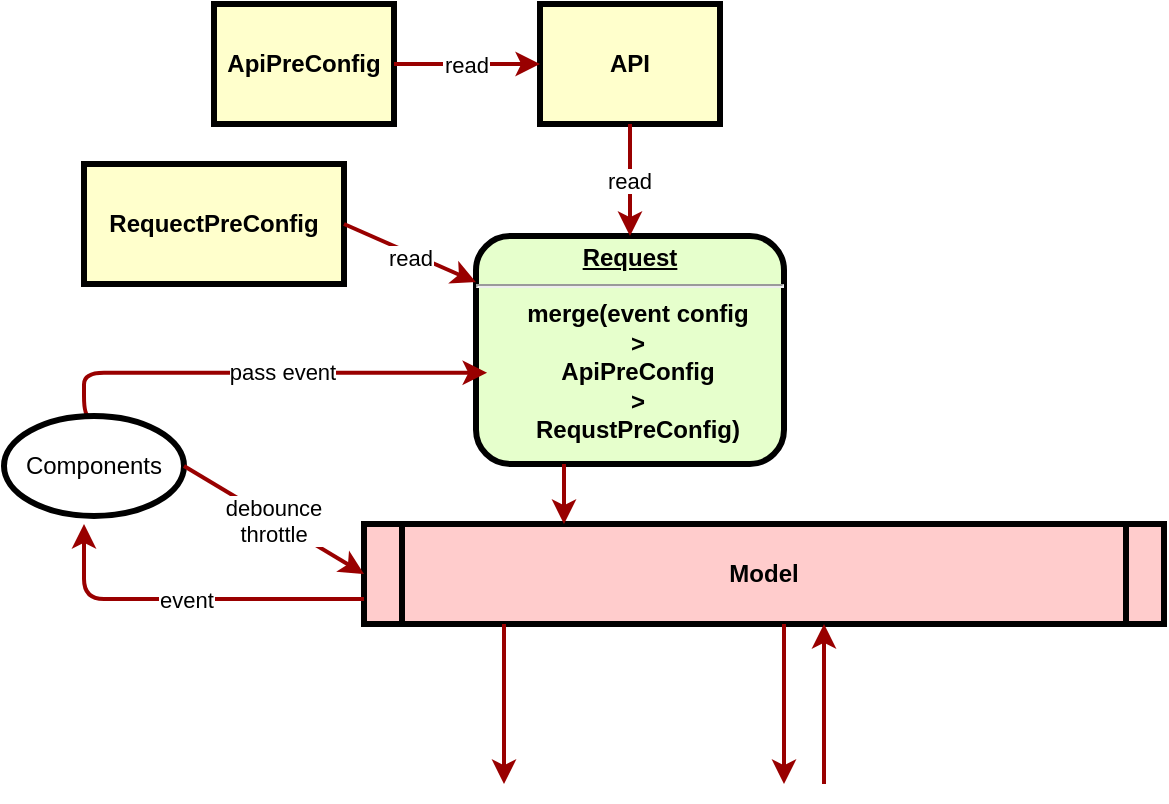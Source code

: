 <mxfile version="20.4.0" type="github">
  <diagram name="Page-1" id="c7558073-3199-34d8-9f00-42111426c3f3">
    <mxGraphModel dx="1844" dy="691" grid="1" gridSize="10" guides="1" tooltips="1" connect="1" arrows="1" fold="1" page="1" pageScale="1" pageWidth="826" pageHeight="1169" background="none" math="0" shadow="0">
      <root>
        <mxCell id="0" />
        <mxCell id="1" parent="0" />
        <mxCell id="2" value="&lt;p style=&quot;margin: 0px; margin-top: 4px; text-align: center; text-decoration: underline;&quot;&gt;&lt;strong&gt;Request&lt;br&gt;&lt;/strong&gt;&lt;/p&gt;&lt;hr&gt;&lt;p style=&quot;margin: 0px; margin-left: 8px;&quot;&gt;merge(event config&lt;/p&gt;&lt;p style=&quot;margin: 0px; margin-left: 8px;&quot;&gt;&amp;gt;&lt;/p&gt;&lt;p style=&quot;margin: 0px; margin-left: 8px;&quot;&gt;ApiPreConfig&lt;/p&gt;&lt;p style=&quot;margin: 0px; margin-left: 8px;&quot;&gt;&amp;gt;&lt;/p&gt;&lt;p style=&quot;margin: 0px; margin-left: 8px;&quot;&gt;RequstPreConfig)&lt;/p&gt;" style="verticalAlign=middle;align=center;overflow=fill;fontSize=12;fontFamily=Helvetica;html=1;rounded=1;fontStyle=1;strokeWidth=3;fillColor=#E6FFCC" parent="1" vertex="1">
          <mxGeometry x="236" y="236" width="154" height="114" as="geometry" />
        </mxCell>
        <mxCell id="3" value="API" style="whiteSpace=wrap;align=center;verticalAlign=middle;fontStyle=1;strokeWidth=3;fillColor=#FFFFCC" parent="1" vertex="1">
          <mxGeometry x="268" y="120" width="90" height="60" as="geometry" />
        </mxCell>
        <mxCell id="4" value="RequectPreConfig" style="whiteSpace=wrap;align=center;verticalAlign=middle;fontStyle=1;strokeWidth=3;fillColor=#FFFFCC" parent="1" vertex="1">
          <mxGeometry x="40" y="200" width="130" height="60" as="geometry" />
        </mxCell>
        <mxCell id="5" value="Model" style="shape=process;whiteSpace=wrap;align=center;verticalAlign=middle;size=0.048;fontStyle=1;strokeWidth=3;fillColor=#FFCCCC" parent="1" vertex="1">
          <mxGeometry x="180.0" y="380" width="400" height="50" as="geometry" />
        </mxCell>
        <mxCell id="36" value="read" style="edgeStyle=none;noEdgeStyle=1;strokeColor=#990000;strokeWidth=2" parent="1" source="3" target="2" edge="1">
          <mxGeometry width="100" height="100" relative="1" as="geometry">
            <mxPoint x="20" y="250" as="sourcePoint" />
            <mxPoint x="120" y="150" as="targetPoint" />
          </mxGeometry>
        </mxCell>
        <mxCell id="37" value="" style="edgeStyle=none;noEdgeStyle=1;strokeColor=#990000;strokeWidth=2;exitX=1;exitY=0.5;exitDx=0;exitDy=0;" parent="1" source="4" target="2" edge="1">
          <mxGeometry width="100" height="100" relative="1" as="geometry">
            <mxPoint x="280" y="190" as="sourcePoint" />
            <mxPoint x="380" y="90" as="targetPoint" />
          </mxGeometry>
        </mxCell>
        <mxCell id="rrOKCi3tNWYkQAfNOxic-113" value="read" style="edgeLabel;html=1;align=center;verticalAlign=middle;resizable=0;points=[];" vertex="1" connectable="0" parent="37">
          <mxGeometry x="0.026" y="-2" relative="1" as="geometry">
            <mxPoint as="offset" />
          </mxGeometry>
        </mxCell>
        <mxCell id="55" value="" style="edgeStyle=elbowEdgeStyle;elbow=horizontal;strokeColor=#990000;strokeWidth=2;exitX=0.5;exitY=0;exitDx=0;exitDy=0;entryX=0.036;entryY=0.6;entryDx=0;entryDy=0;entryPerimeter=0;" parent="1" source="rrOKCi3tNWYkQAfNOxic-105" target="2" edge="1">
          <mxGeometry width="100" height="100" relative="1" as="geometry">
            <mxPoint x="20" y="390" as="sourcePoint" />
            <mxPoint x="150" y="430" as="targetPoint" />
            <Array as="points">
              <mxPoint x="40" y="310" />
              <mxPoint y="300" />
              <mxPoint x="-5" y="360" />
              <mxPoint x="30" y="400" />
              <mxPoint x="260" y="370" />
            </Array>
          </mxGeometry>
        </mxCell>
        <mxCell id="rrOKCi3tNWYkQAfNOxic-112" value="pass event" style="edgeLabel;html=1;align=center;verticalAlign=middle;resizable=0;points=[];" vertex="1" connectable="0" parent="55">
          <mxGeometry x="0.094" y="1" relative="1" as="geometry">
            <mxPoint as="offset" />
          </mxGeometry>
        </mxCell>
        <mxCell id="56" value="" style="edgeStyle=elbowEdgeStyle;elbow=horizontal;strokeColor=#990000;strokeWidth=2" parent="1" source="2" target="5" edge="1">
          <mxGeometry width="100" height="100" relative="1" as="geometry">
            <mxPoint x="50" y="500" as="sourcePoint" />
            <mxPoint x="150" y="400" as="targetPoint" />
            <Array as="points">
              <mxPoint x="280" y="360" />
            </Array>
          </mxGeometry>
        </mxCell>
        <mxCell id="88" value="" style="edgeStyle=elbowEdgeStyle;elbow=horizontal;strokeColor=#990000;strokeWidth=2" parent="1" source="5" edge="1">
          <mxGeometry width="100" height="100" relative="1" as="geometry">
            <mxPoint x="50" y="500" as="sourcePoint" />
            <mxPoint x="390" y="510" as="targetPoint" />
            <Array as="points">
              <mxPoint x="390" y="470" />
            </Array>
          </mxGeometry>
        </mxCell>
        <mxCell id="89" value="" style="edgeStyle=elbowEdgeStyle;elbow=horizontal;strokeColor=#990000;strokeWidth=2" parent="1" target="5" edge="1">
          <mxGeometry width="100" height="100" relative="1" as="geometry">
            <mxPoint x="410" y="510" as="sourcePoint" />
            <mxPoint x="160.0" y="410" as="targetPoint" />
            <Array as="points">
              <mxPoint x="410" y="470" />
            </Array>
          </mxGeometry>
        </mxCell>
        <mxCell id="92" value="" style="edgeStyle=elbowEdgeStyle;elbow=horizontal;strokeColor=#990000;strokeWidth=2" parent="1" source="5" edge="1">
          <mxGeometry width="100" height="100" relative="1" as="geometry">
            <mxPoint x="30.0" y="500" as="sourcePoint" />
            <mxPoint x="250" y="510" as="targetPoint" />
            <Array as="points">
              <mxPoint x="250" y="470" />
            </Array>
          </mxGeometry>
        </mxCell>
        <mxCell id="rrOKCi3tNWYkQAfNOxic-97" value="ApiPreConfig" style="whiteSpace=wrap;align=center;verticalAlign=middle;fontStyle=1;strokeWidth=3;fillColor=#FFFFCC" vertex="1" parent="1">
          <mxGeometry x="105" y="120" width="90" height="60" as="geometry" />
        </mxCell>
        <mxCell id="rrOKCi3tNWYkQAfNOxic-101" value="read" style="edgeStyle=none;noEdgeStyle=1;strokeColor=#990000;strokeWidth=2;exitX=1;exitY=0.5;exitDx=0;exitDy=0;entryX=0;entryY=0.5;entryDx=0;entryDy=0;" edge="1" parent="1" source="rrOKCi3tNWYkQAfNOxic-97" target="3">
          <mxGeometry width="100" height="100" relative="1" as="geometry">
            <mxPoint x="210" y="160" as="sourcePoint" />
            <mxPoint x="240" y="160" as="targetPoint" />
          </mxGeometry>
        </mxCell>
        <mxCell id="rrOKCi3tNWYkQAfNOxic-105" value="Components" style="ellipse;whiteSpace=wrap;html=1;strokeWidth=3;" vertex="1" parent="1">
          <mxGeometry y="326" width="90" height="50" as="geometry" />
        </mxCell>
        <mxCell id="rrOKCi3tNWYkQAfNOxic-106" value="event" style="edgeStyle=elbowEdgeStyle;elbow=horizontal;strokeColor=#990000;strokeWidth=2;exitX=0;exitY=0.75;exitDx=0;exitDy=0;" edge="1" parent="1" source="5">
          <mxGeometry width="100" height="100" relative="1" as="geometry">
            <mxPoint x="200" y="470" as="sourcePoint" />
            <mxPoint x="40" y="380" as="targetPoint" />
            <Array as="points">
              <mxPoint x="40" y="410" />
              <mxPoint y="410" />
              <mxPoint y="425" />
              <mxPoint x="-10" y="420" />
              <mxPoint x="65" y="440" />
              <mxPoint x="115" y="400" />
              <mxPoint x="155" y="390" />
            </Array>
          </mxGeometry>
        </mxCell>
        <mxCell id="rrOKCi3tNWYkQAfNOxic-108" value="debounce&#xa;throttle" style="edgeStyle=none;noEdgeStyle=1;strokeColor=#990000;strokeWidth=2;exitX=1;exitY=0.5;exitDx=0;exitDy=0;entryX=0;entryY=0.5;entryDx=0;entryDy=0;" edge="1" parent="1" source="rrOKCi3tNWYkQAfNOxic-105" target="5">
          <mxGeometry width="100" height="100" relative="1" as="geometry">
            <mxPoint x="110" y="424.5" as="sourcePoint" />
            <mxPoint x="161" y="424.5" as="targetPoint" />
          </mxGeometry>
        </mxCell>
      </root>
    </mxGraphModel>
  </diagram>
</mxfile>
